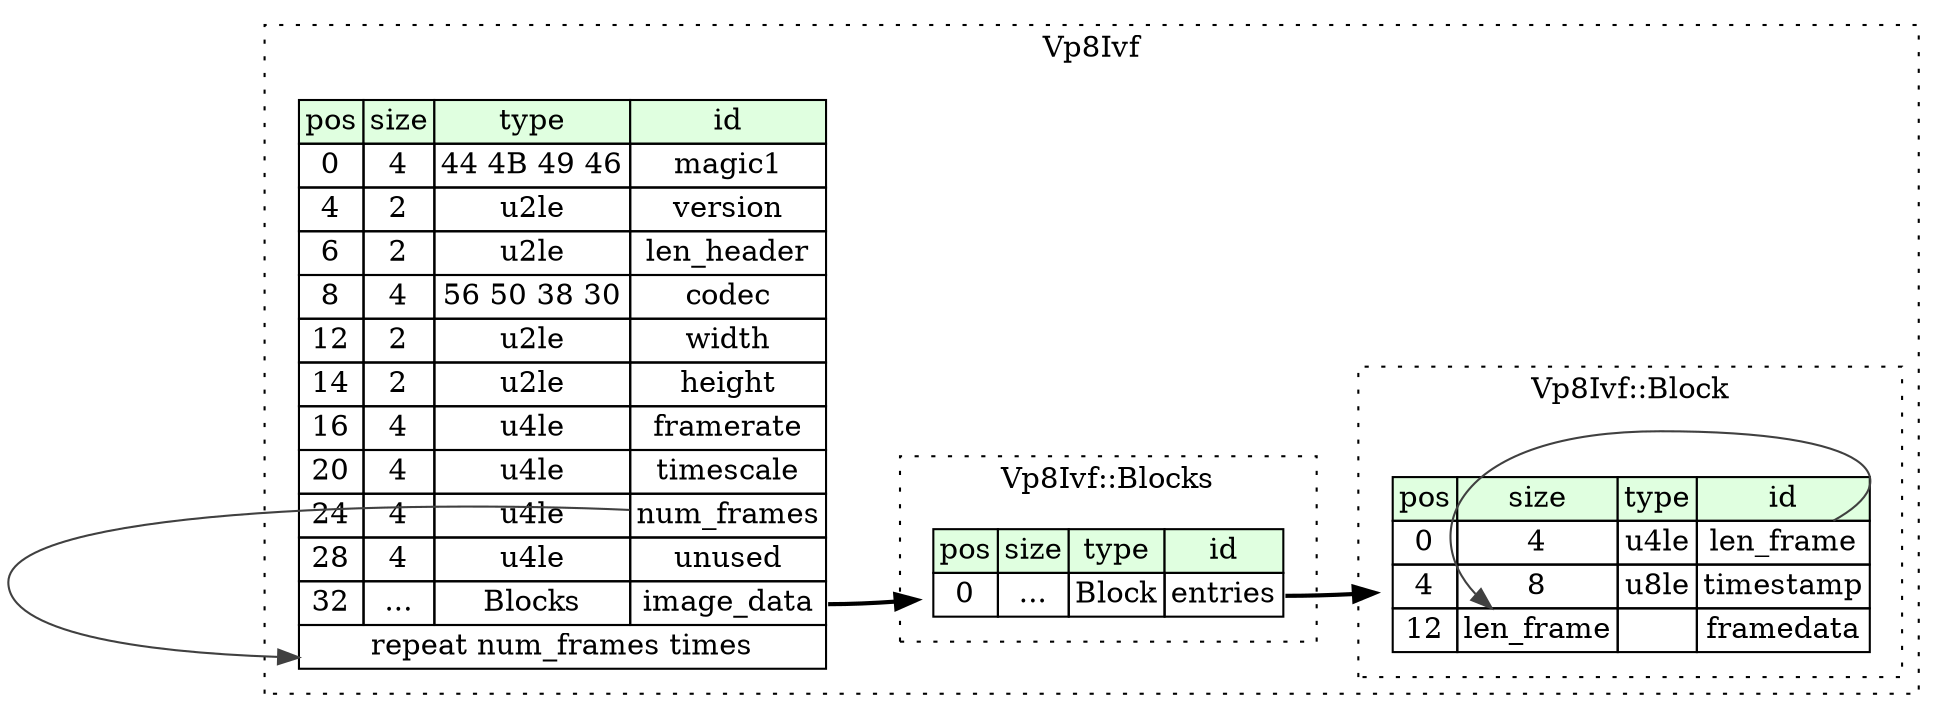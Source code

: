 digraph {
	rankdir=LR;
	node [shape=plaintext];
	subgraph cluster__vp8_ivf {
		label="Vp8Ivf";
		graph[style=dotted];

		vp8_ivf__seq [label=<<TABLE BORDER="0" CELLBORDER="1" CELLSPACING="0">
			<TR><TD BGCOLOR="#E0FFE0">pos</TD><TD BGCOLOR="#E0FFE0">size</TD><TD BGCOLOR="#E0FFE0">type</TD><TD BGCOLOR="#E0FFE0">id</TD></TR>
			<TR><TD PORT="magic1_pos">0</TD><TD PORT="magic1_size">4</TD><TD>44 4B 49 46</TD><TD PORT="magic1_type">magic1</TD></TR>
			<TR><TD PORT="version_pos">4</TD><TD PORT="version_size">2</TD><TD>u2le</TD><TD PORT="version_type">version</TD></TR>
			<TR><TD PORT="len_header_pos">6</TD><TD PORT="len_header_size">2</TD><TD>u2le</TD><TD PORT="len_header_type">len_header</TD></TR>
			<TR><TD PORT="codec_pos">8</TD><TD PORT="codec_size">4</TD><TD>56 50 38 30</TD><TD PORT="codec_type">codec</TD></TR>
			<TR><TD PORT="width_pos">12</TD><TD PORT="width_size">2</TD><TD>u2le</TD><TD PORT="width_type">width</TD></TR>
			<TR><TD PORT="height_pos">14</TD><TD PORT="height_size">2</TD><TD>u2le</TD><TD PORT="height_type">height</TD></TR>
			<TR><TD PORT="framerate_pos">16</TD><TD PORT="framerate_size">4</TD><TD>u4le</TD><TD PORT="framerate_type">framerate</TD></TR>
			<TR><TD PORT="timescale_pos">20</TD><TD PORT="timescale_size">4</TD><TD>u4le</TD><TD PORT="timescale_type">timescale</TD></TR>
			<TR><TD PORT="num_frames_pos">24</TD><TD PORT="num_frames_size">4</TD><TD>u4le</TD><TD PORT="num_frames_type">num_frames</TD></TR>
			<TR><TD PORT="unused_pos">28</TD><TD PORT="unused_size">4</TD><TD>u4le</TD><TD PORT="unused_type">unused</TD></TR>
			<TR><TD PORT="image_data_pos">32</TD><TD PORT="image_data_size">...</TD><TD>Blocks</TD><TD PORT="image_data_type">image_data</TD></TR>
			<TR><TD COLSPAN="4" PORT="image_data__repeat">repeat num_frames times</TD></TR>
		</TABLE>>];
		subgraph cluster__blocks {
			label="Vp8Ivf::Blocks";
			graph[style=dotted];

			blocks__seq [label=<<TABLE BORDER="0" CELLBORDER="1" CELLSPACING="0">
				<TR><TD BGCOLOR="#E0FFE0">pos</TD><TD BGCOLOR="#E0FFE0">size</TD><TD BGCOLOR="#E0FFE0">type</TD><TD BGCOLOR="#E0FFE0">id</TD></TR>
				<TR><TD PORT="entries_pos">0</TD><TD PORT="entries_size">...</TD><TD>Block</TD><TD PORT="entries_type">entries</TD></TR>
			</TABLE>>];
		}
		subgraph cluster__block {
			label="Vp8Ivf::Block";
			graph[style=dotted];

			block__seq [label=<<TABLE BORDER="0" CELLBORDER="1" CELLSPACING="0">
				<TR><TD BGCOLOR="#E0FFE0">pos</TD><TD BGCOLOR="#E0FFE0">size</TD><TD BGCOLOR="#E0FFE0">type</TD><TD BGCOLOR="#E0FFE0">id</TD></TR>
				<TR><TD PORT="len_frame_pos">0</TD><TD PORT="len_frame_size">4</TD><TD>u4le</TD><TD PORT="len_frame_type">len_frame</TD></TR>
				<TR><TD PORT="timestamp_pos">4</TD><TD PORT="timestamp_size">8</TD><TD>u8le</TD><TD PORT="timestamp_type">timestamp</TD></TR>
				<TR><TD PORT="framedata_pos">12</TD><TD PORT="framedata_size">len_frame</TD><TD></TD><TD PORT="framedata_type">framedata</TD></TR>
			</TABLE>>];
		}
	}
	vp8_ivf__seq:image_data_type -> blocks__seq [style=bold];
	vp8_ivf__seq:num_frames_type -> vp8_ivf__seq:image_data__repeat [color="#404040"];
	blocks__seq:entries_type -> block__seq [style=bold];
	block__seq:len_frame_type -> block__seq:framedata_size [color="#404040"];
}
